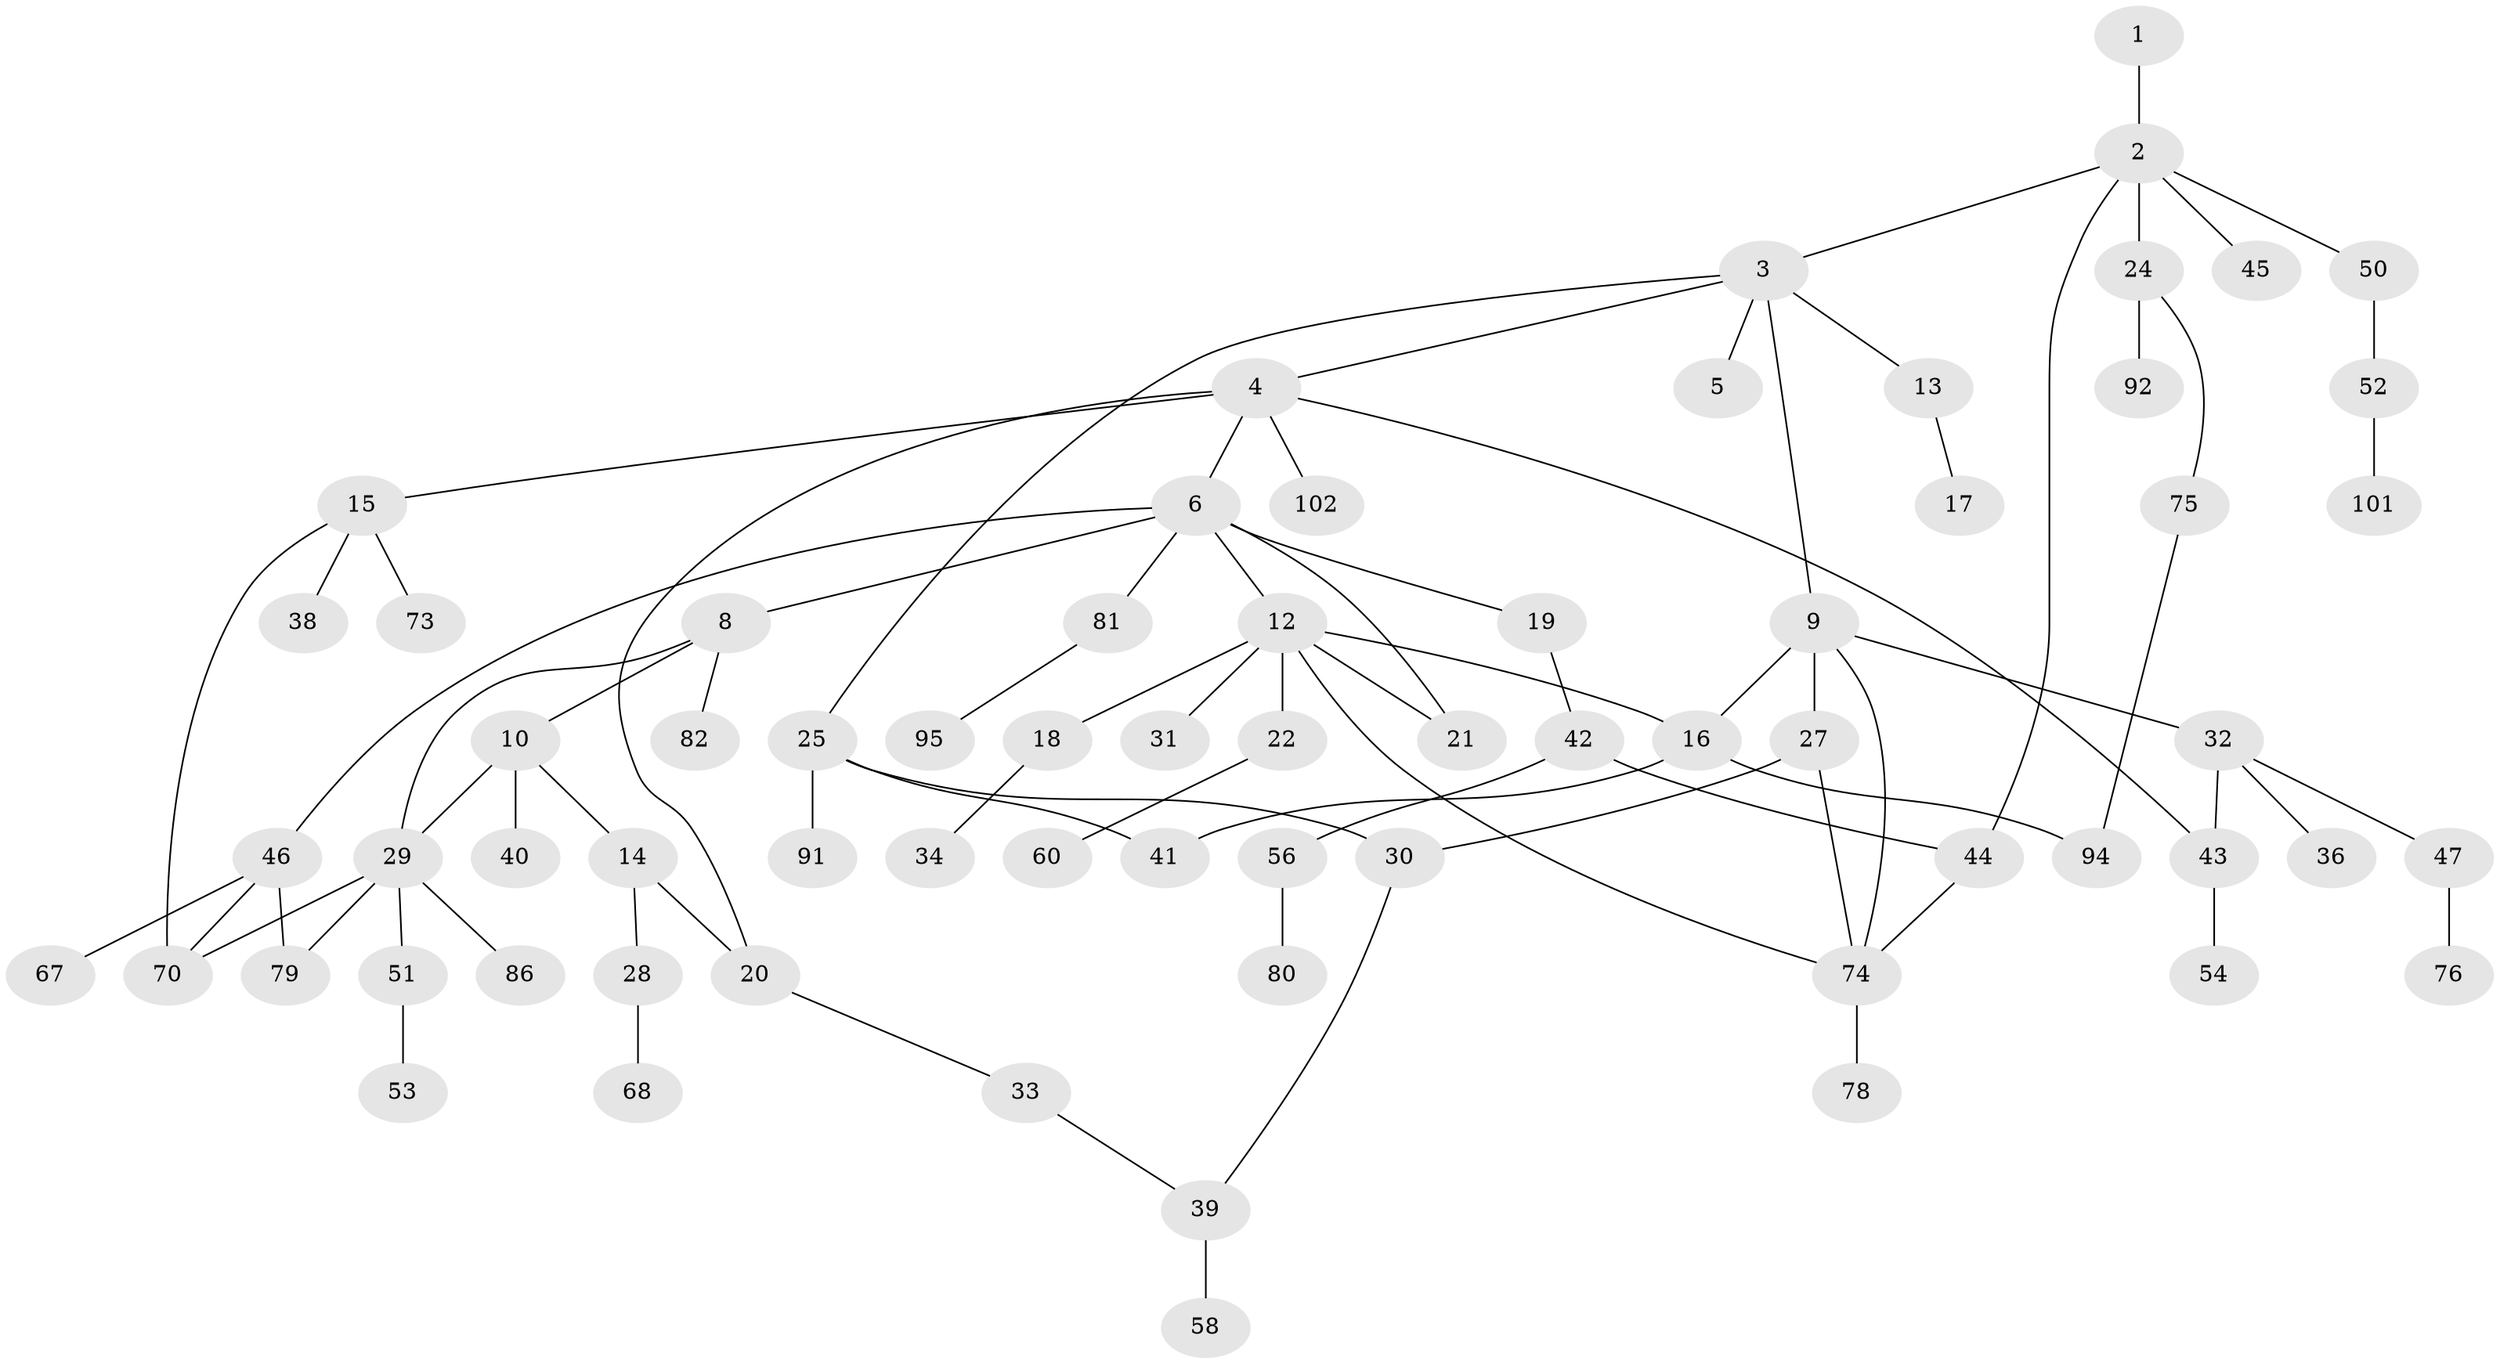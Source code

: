 // original degree distribution, {1: 0.375, 7: 0.019230769230769232, 5: 0.057692307692307696, 4: 0.09615384615384616, 3: 0.16346153846153846, 6: 0.009615384615384616, 2: 0.27884615384615385}
// Generated by graph-tools (version 1.1) at 2025/41/03/06/25 10:41:28]
// undirected, 68 vertices, 83 edges
graph export_dot {
graph [start="1"]
  node [color=gray90,style=filled];
  1;
  2 [super="+62"];
  3 [super="+85"];
  4 [super="+7"];
  5;
  6 [super="+11"];
  8 [super="+90"];
  9 [super="+23"];
  10 [super="+64"];
  12 [super="+37"];
  13 [super="+89"];
  14 [super="+71"];
  15 [super="+35"];
  16 [super="+96"];
  17;
  18 [super="+63"];
  19;
  20 [super="+48"];
  21 [super="+103"];
  22;
  24 [super="+59"];
  25 [super="+26"];
  27 [super="+93"];
  28 [super="+61"];
  29 [super="+69"];
  30 [super="+98"];
  31;
  32 [super="+88"];
  33;
  34;
  36 [super="+66"];
  38;
  39 [super="+84"];
  40;
  41 [super="+72"];
  42 [super="+49"];
  43;
  44 [super="+65"];
  45;
  46 [super="+57"];
  47 [super="+55"];
  50;
  51;
  52;
  53 [super="+87"];
  54;
  56 [super="+77"];
  58 [super="+83"];
  60;
  67;
  68;
  70 [super="+104"];
  73;
  74 [super="+97"];
  75 [super="+100"];
  76;
  78;
  79;
  80;
  81 [super="+99"];
  82;
  86;
  91;
  92;
  94;
  95;
  101;
  102;
  1 -- 2;
  2 -- 3;
  2 -- 24;
  2 -- 45;
  2 -- 50;
  2 -- 44;
  3 -- 4;
  3 -- 5;
  3 -- 9;
  3 -- 13;
  3 -- 25;
  4 -- 6;
  4 -- 102;
  4 -- 43;
  4 -- 15;
  4 -- 20;
  6 -- 8;
  6 -- 21;
  6 -- 81;
  6 -- 19;
  6 -- 12;
  6 -- 46;
  8 -- 10;
  8 -- 29;
  8 -- 82;
  9 -- 32;
  9 -- 74;
  9 -- 27;
  9 -- 16;
  10 -- 14;
  10 -- 40;
  10 -- 29;
  12 -- 16;
  12 -- 18;
  12 -- 22;
  12 -- 31;
  12 -- 21;
  12 -- 74;
  13 -- 17;
  14 -- 20;
  14 -- 28;
  15 -- 38;
  15 -- 73;
  15 -- 70;
  16 -- 94;
  16 -- 41;
  18 -- 34;
  19 -- 42;
  20 -- 33;
  22 -- 60;
  24 -- 75;
  24 -- 92;
  25 -- 30;
  25 -- 41;
  25 -- 91;
  27 -- 30;
  27 -- 74;
  28 -- 68;
  29 -- 51;
  29 -- 79;
  29 -- 86;
  29 -- 70;
  30 -- 39;
  32 -- 36;
  32 -- 43;
  32 -- 47;
  33 -- 39;
  39 -- 58;
  42 -- 44;
  42 -- 56;
  43 -- 54;
  44 -- 74;
  46 -- 70;
  46 -- 67;
  46 -- 79;
  47 -- 76;
  50 -- 52;
  51 -- 53;
  52 -- 101;
  56 -- 80;
  74 -- 78;
  75 -- 94;
  81 -- 95;
}
